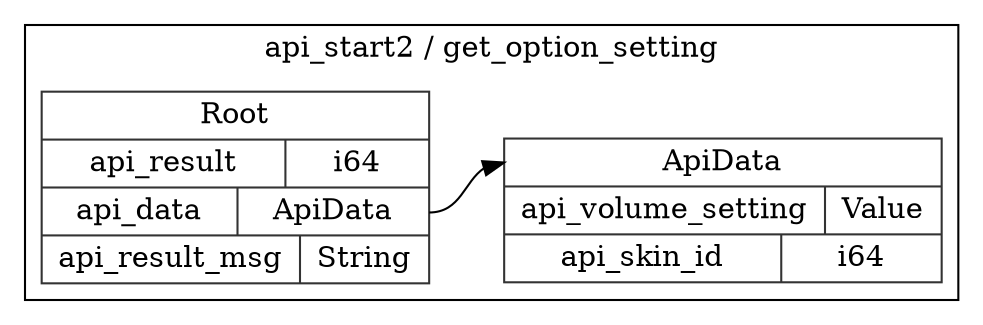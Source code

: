 digraph {
  rankdir=LR;
  subgraph cluster_0 {
    label="api_start2 / get_option_setting";
    node [style="filled", color=white, style="solid", color=gray20];
    api_start2__get_option_setting__ApiData [label="<ApiData> ApiData  | { api_volume_setting | <api_volume_setting> Value } | { api_skin_id | <api_skin_id> i64 }", shape=record];
    api_start2__get_option_setting__Root [label="<Root> Root  | { api_result | <api_result> i64 } | { api_data | <api_data> ApiData } | { api_result_msg | <api_result_msg> String }", shape=record];
    api_start2__get_option_setting__Root:api_data:e -> api_start2__get_option_setting__ApiData:ApiData:w;
  }
}
